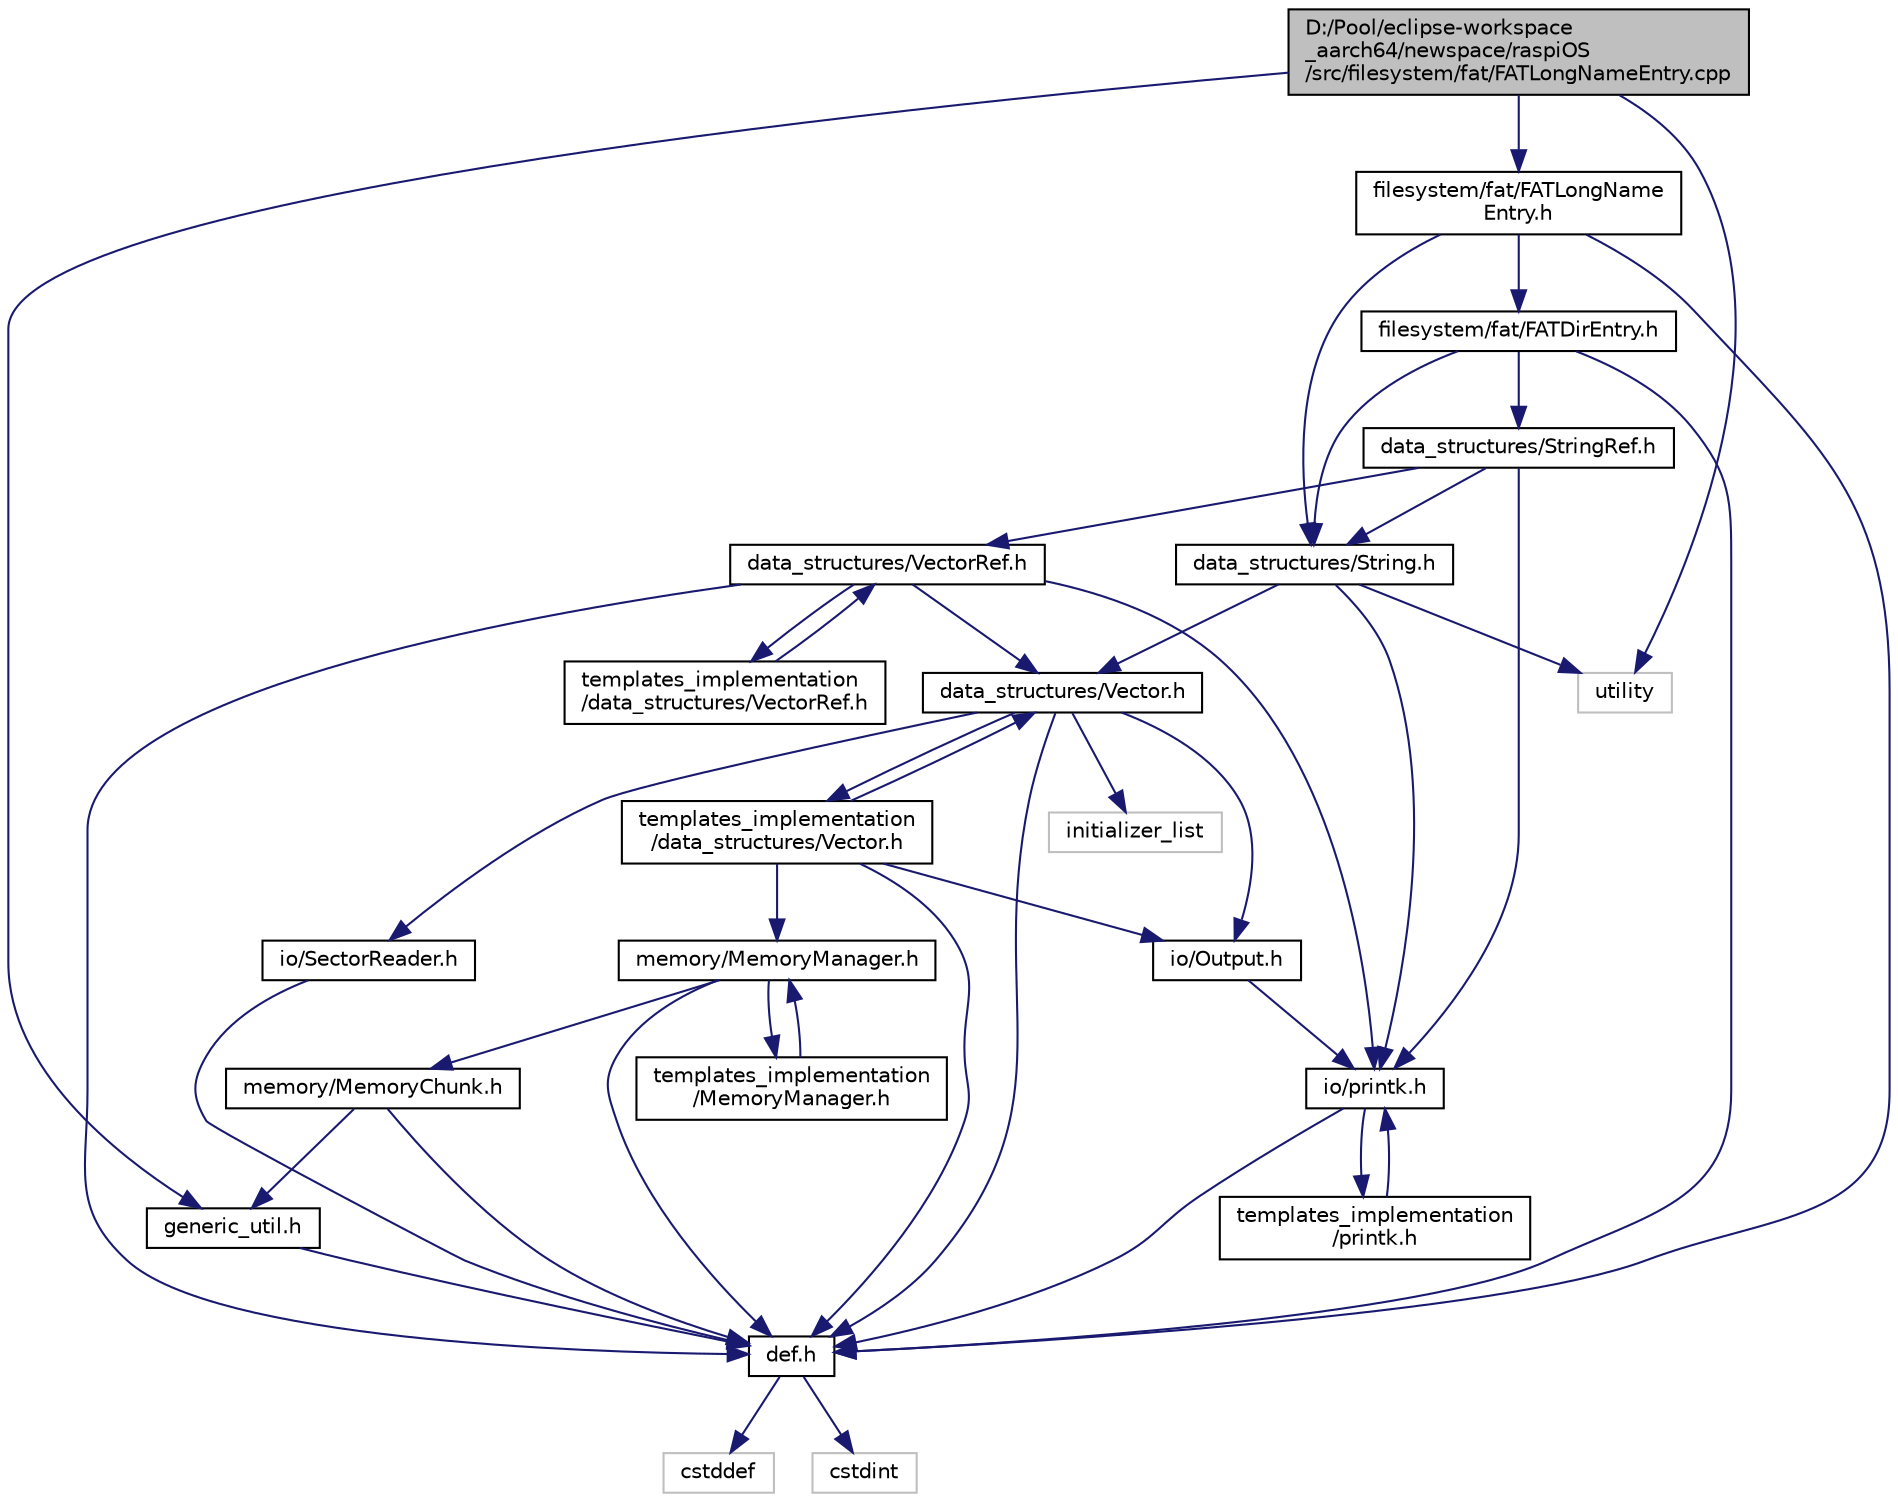 digraph "D:/Pool/eclipse-workspace_aarch64/newspace/raspiOS/src/filesystem/fat/FATLongNameEntry.cpp"
{
  edge [fontname="Helvetica",fontsize="10",labelfontname="Helvetica",labelfontsize="10"];
  node [fontname="Helvetica",fontsize="10",shape=record];
  Node3485 [label="D:/Pool/eclipse-workspace\l_aarch64/newspace/raspiOS\l/src/filesystem/fat/FATLongNameEntry.cpp",height=0.2,width=0.4,color="black", fillcolor="grey75", style="filled", fontcolor="black"];
  Node3485 -> Node3486 [color="midnightblue",fontsize="10",style="solid",fontname="Helvetica"];
  Node3486 [label="generic_util.h",height=0.2,width=0.4,color="black", fillcolor="white", style="filled",URL="$d6/d93/generic__util_8h.html"];
  Node3486 -> Node3487 [color="midnightblue",fontsize="10",style="solid",fontname="Helvetica"];
  Node3487 [label="def.h",height=0.2,width=0.4,color="black", fillcolor="white", style="filled",URL="$d4/da4/def_8h.html"];
  Node3487 -> Node3488 [color="midnightblue",fontsize="10",style="solid",fontname="Helvetica"];
  Node3488 [label="cstddef",height=0.2,width=0.4,color="grey75", fillcolor="white", style="filled"];
  Node3487 -> Node3489 [color="midnightblue",fontsize="10",style="solid",fontname="Helvetica"];
  Node3489 [label="cstdint",height=0.2,width=0.4,color="grey75", fillcolor="white", style="filled"];
  Node3485 -> Node3490 [color="midnightblue",fontsize="10",style="solid",fontname="Helvetica"];
  Node3490 [label="filesystem/fat/FATLongName\lEntry.h",height=0.2,width=0.4,color="black", fillcolor="white", style="filled",URL="$da/d0d/_f_a_t_long_name_entry_8h.html"];
  Node3490 -> Node3487 [color="midnightblue",fontsize="10",style="solid",fontname="Helvetica"];
  Node3490 -> Node3491 [color="midnightblue",fontsize="10",style="solid",fontname="Helvetica"];
  Node3491 [label="data_structures/String.h",height=0.2,width=0.4,color="black", fillcolor="white", style="filled",URL="$db/db5/_string_8h.html"];
  Node3491 -> Node3492 [color="midnightblue",fontsize="10",style="solid",fontname="Helvetica"];
  Node3492 [label="data_structures/Vector.h",height=0.2,width=0.4,color="black", fillcolor="white", style="filled",URL="$d0/d70/data__structures_2_vector_8h.html"];
  Node3492 -> Node3487 [color="midnightblue",fontsize="10",style="solid",fontname="Helvetica"];
  Node3492 -> Node3493 [color="midnightblue",fontsize="10",style="solid",fontname="Helvetica"];
  Node3493 [label="initializer_list",height=0.2,width=0.4,color="grey75", fillcolor="white", style="filled"];
  Node3492 -> Node3494 [color="midnightblue",fontsize="10",style="solid",fontname="Helvetica"];
  Node3494 [label="io/SectorReader.h",height=0.2,width=0.4,color="black", fillcolor="white", style="filled",URL="$db/d73/_sector_reader_8h.html"];
  Node3494 -> Node3487 [color="midnightblue",fontsize="10",style="solid",fontname="Helvetica"];
  Node3492 -> Node3495 [color="midnightblue",fontsize="10",style="solid",fontname="Helvetica"];
  Node3495 [label="io/Output.h",height=0.2,width=0.4,color="black", fillcolor="white", style="filled",URL="$d6/d77/_output_8h.html"];
  Node3495 -> Node3496 [color="midnightblue",fontsize="10",style="solid",fontname="Helvetica"];
  Node3496 [label="io/printk.h",height=0.2,width=0.4,color="black", fillcolor="white", style="filled",URL="$dd/d17/io_2printk_8h.html"];
  Node3496 -> Node3487 [color="midnightblue",fontsize="10",style="solid",fontname="Helvetica"];
  Node3496 -> Node3497 [color="midnightblue",fontsize="10",style="solid",fontname="Helvetica"];
  Node3497 [label="templates_implementation\l/printk.h",height=0.2,width=0.4,color="black", fillcolor="white", style="filled",URL="$d7/d95/templates__implementation_2printk_8h.html"];
  Node3497 -> Node3496 [color="midnightblue",fontsize="10",style="solid",fontname="Helvetica"];
  Node3492 -> Node3498 [color="midnightblue",fontsize="10",style="solid",fontname="Helvetica"];
  Node3498 [label="templates_implementation\l/data_structures/Vector.h",height=0.2,width=0.4,color="black", fillcolor="white", style="filled",URL="$d6/d5d/templates__implementation_2data__structures_2_vector_8h.html"];
  Node3498 -> Node3487 [color="midnightblue",fontsize="10",style="solid",fontname="Helvetica"];
  Node3498 -> Node3492 [color="midnightblue",fontsize="10",style="solid",fontname="Helvetica"];
  Node3498 -> Node3499 [color="midnightblue",fontsize="10",style="solid",fontname="Helvetica"];
  Node3499 [label="memory/MemoryManager.h",height=0.2,width=0.4,color="black", fillcolor="white", style="filled",URL="$d6/d76/memory_2_memory_manager_8h.html"];
  Node3499 -> Node3487 [color="midnightblue",fontsize="10",style="solid",fontname="Helvetica"];
  Node3499 -> Node3500 [color="midnightblue",fontsize="10",style="solid",fontname="Helvetica"];
  Node3500 [label="memory/MemoryChunk.h",height=0.2,width=0.4,color="black", fillcolor="white", style="filled",URL="$d9/df6/_memory_chunk_8h.html"];
  Node3500 -> Node3487 [color="midnightblue",fontsize="10",style="solid",fontname="Helvetica"];
  Node3500 -> Node3486 [color="midnightblue",fontsize="10",style="solid",fontname="Helvetica"];
  Node3499 -> Node3501 [color="midnightblue",fontsize="10",style="solid",fontname="Helvetica"];
  Node3501 [label="templates_implementation\l/MemoryManager.h",height=0.2,width=0.4,color="black", fillcolor="white", style="filled",URL="$dd/d2b/templates__implementation_2_memory_manager_8h.html"];
  Node3501 -> Node3499 [color="midnightblue",fontsize="10",style="solid",fontname="Helvetica"];
  Node3498 -> Node3495 [color="midnightblue",fontsize="10",style="solid",fontname="Helvetica"];
  Node3491 -> Node3496 [color="midnightblue",fontsize="10",style="solid",fontname="Helvetica"];
  Node3491 -> Node3502 [color="midnightblue",fontsize="10",style="solid",fontname="Helvetica"];
  Node3502 [label="utility",height=0.2,width=0.4,color="grey75", fillcolor="white", style="filled"];
  Node3490 -> Node3503 [color="midnightblue",fontsize="10",style="solid",fontname="Helvetica"];
  Node3503 [label="filesystem/fat/FATDirEntry.h",height=0.2,width=0.4,color="black", fillcolor="white", style="filled",URL="$d9/de5/_f_a_t_dir_entry_8h.html"];
  Node3503 -> Node3487 [color="midnightblue",fontsize="10",style="solid",fontname="Helvetica"];
  Node3503 -> Node3491 [color="midnightblue",fontsize="10",style="solid",fontname="Helvetica"];
  Node3503 -> Node3504 [color="midnightblue",fontsize="10",style="solid",fontname="Helvetica"];
  Node3504 [label="data_structures/StringRef.h",height=0.2,width=0.4,color="black", fillcolor="white", style="filled",URL="$da/d55/_string_ref_8h.html"];
  Node3504 -> Node3505 [color="midnightblue",fontsize="10",style="solid",fontname="Helvetica"];
  Node3505 [label="data_structures/VectorRef.h",height=0.2,width=0.4,color="black", fillcolor="white", style="filled",URL="$da/d95/data__structures_2_vector_ref_8h.html"];
  Node3505 -> Node3487 [color="midnightblue",fontsize="10",style="solid",fontname="Helvetica"];
  Node3505 -> Node3492 [color="midnightblue",fontsize="10",style="solid",fontname="Helvetica"];
  Node3505 -> Node3496 [color="midnightblue",fontsize="10",style="solid",fontname="Helvetica"];
  Node3505 -> Node3506 [color="midnightblue",fontsize="10",style="solid",fontname="Helvetica"];
  Node3506 [label="templates_implementation\l/data_structures/VectorRef.h",height=0.2,width=0.4,color="black", fillcolor="white", style="filled",URL="$d0/d4d/templates__implementation_2data__structures_2_vector_ref_8h.html"];
  Node3506 -> Node3505 [color="midnightblue",fontsize="10",style="solid",fontname="Helvetica"];
  Node3504 -> Node3491 [color="midnightblue",fontsize="10",style="solid",fontname="Helvetica"];
  Node3504 -> Node3496 [color="midnightblue",fontsize="10",style="solid",fontname="Helvetica"];
  Node3485 -> Node3502 [color="midnightblue",fontsize="10",style="solid",fontname="Helvetica"];
}
